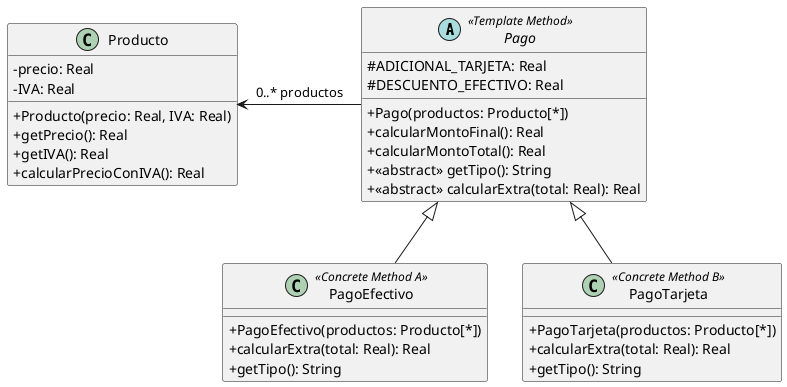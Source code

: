 @startuml

skinparam classAttributeIconSize 0

abstract class Pago <<Template Method>> {
#ADICIONAL_TARJETA: Real
#DESCUENTO_EFECTIVO: Real
+Pago(productos: Producto[*])
+calcularMontoFinal(): Real
+calcularMontoTotal(): Real
+<<abstract>> getTipo(): String
+<<abstract>> calcularExtra(total: Real): Real
}

class Producto {
-precio: Real
-IVA: Real
+Producto(precio: Real, IVA: Real)
+getPrecio(): Real
+getIVA(): Real
+calcularPrecioConIVA(): Real
}

class PagoEfectivo <<Concrete Method A>> extends Pago {
+PagoEfectivo(productos: Producto[*])
+calcularExtra(total: Real): Real
+getTipo(): String
}
class PagoTarjeta <<Concrete Method B>> extends Pago {
+PagoTarjeta(productos: Producto[*])
+calcularExtra(total: Real): Real
+getTipo(): String
}

Pago -left-> Producto: 0..* productos
@enduml
